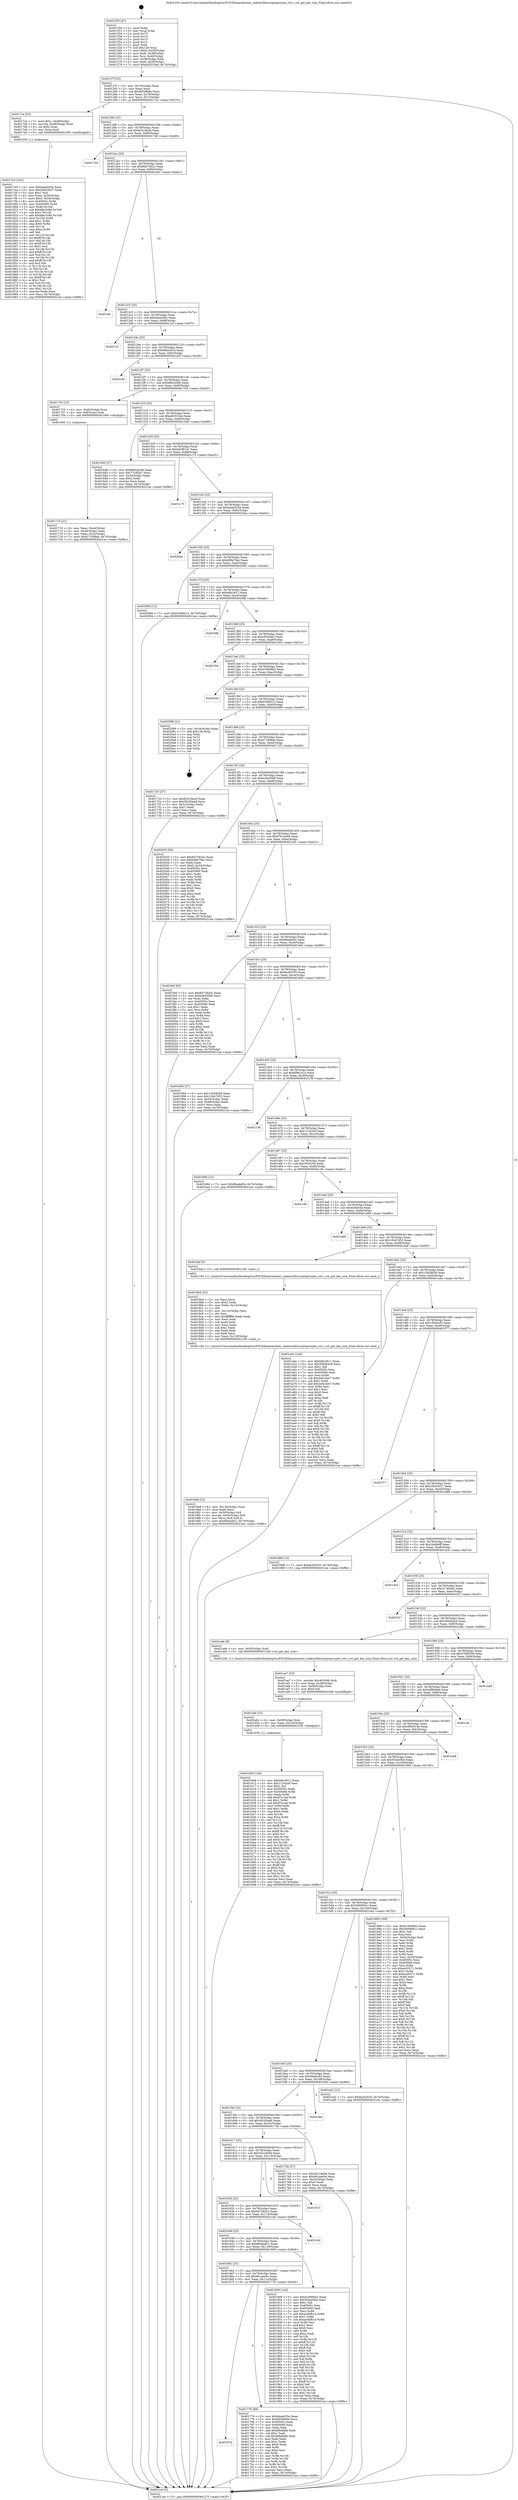 digraph "0x401250" {
  label = "0x401250 (/mnt/c/Users/mathe/Desktop/tcc/POCII/binaries/extr_radare2librcryptopcrypto_rot.c_rot_get_key_size_Final-ollvm.out::main(0))"
  labelloc = "t"
  node[shape=record]

  Entry [label="",width=0.3,height=0.3,shape=circle,fillcolor=black,style=filled]
  "0x40127f" [label="{
     0x40127f [23]\l
     | [instrs]\l
     &nbsp;&nbsp;0x40127f \<+3\>: mov -0x74(%rbp),%eax\l
     &nbsp;&nbsp;0x401282 \<+2\>: mov %eax,%ecx\l
     &nbsp;&nbsp;0x401284 \<+6\>: sub $0x8058fe9e,%ecx\l
     &nbsp;&nbsp;0x40128a \<+3\>: mov %eax,-0x78(%rbp)\l
     &nbsp;&nbsp;0x40128d \<+3\>: mov %ecx,-0x7c(%rbp)\l
     &nbsp;&nbsp;0x401290 \<+6\>: je 00000000004017ce \<main+0x57e\>\l
  }"]
  "0x4017ce" [label="{
     0x4017ce [23]\l
     | [instrs]\l
     &nbsp;&nbsp;0x4017ce \<+7\>: movl $0x1,-0x48(%rbp)\l
     &nbsp;&nbsp;0x4017d5 \<+4\>: movslq -0x48(%rbp),%rax\l
     &nbsp;&nbsp;0x4017d9 \<+4\>: shl $0x2,%rax\l
     &nbsp;&nbsp;0x4017dd \<+3\>: mov %rax,%rdi\l
     &nbsp;&nbsp;0x4017e0 \<+5\>: call 0000000000401050 \<malloc@plt\>\l
     | [calls]\l
     &nbsp;&nbsp;0x401050 \{1\} (unknown)\l
  }"]
  "0x401296" [label="{
     0x401296 [22]\l
     | [instrs]\l
     &nbsp;&nbsp;0x401296 \<+5\>: jmp 000000000040129b \<main+0x4b\>\l
     &nbsp;&nbsp;0x40129b \<+3\>: mov -0x78(%rbp),%eax\l
     &nbsp;&nbsp;0x40129e \<+5\>: sub $0x82418ec6,%eax\l
     &nbsp;&nbsp;0x4012a3 \<+3\>: mov %eax,-0x80(%rbp)\l
     &nbsp;&nbsp;0x4012a6 \<+6\>: je 0000000000401740 \<main+0x4f0\>\l
  }"]
  Exit [label="",width=0.3,height=0.3,shape=circle,fillcolor=black,style=filled,peripheries=2]
  "0x401740" [label="{
     0x401740\l
  }", style=dashed]
  "0x4012ac" [label="{
     0x4012ac [25]\l
     | [instrs]\l
     &nbsp;&nbsp;0x4012ac \<+5\>: jmp 00000000004012b1 \<main+0x61\>\l
     &nbsp;&nbsp;0x4012b1 \<+3\>: mov -0x78(%rbp),%eax\l
     &nbsp;&nbsp;0x4012b4 \<+5\>: sub $0x8a07492c,%eax\l
     &nbsp;&nbsp;0x4012b9 \<+6\>: mov %eax,-0x84(%rbp)\l
     &nbsp;&nbsp;0x4012bf \<+6\>: je 0000000000401bfc \<main+0x9ac\>\l
  }"]
  "0x401b0d" [label="{
     0x401b0d [144]\l
     | [instrs]\l
     &nbsp;&nbsp;0x401b0d \<+5\>: mov $0xbfdc3611,%eax\l
     &nbsp;&nbsp;0x401b12 \<+5\>: mov $0x11242a0,%esi\l
     &nbsp;&nbsp;0x401b17 \<+2\>: mov $0x1,%cl\l
     &nbsp;&nbsp;0x401b19 \<+7\>: mov 0x40505c,%edx\l
     &nbsp;&nbsp;0x401b20 \<+8\>: mov 0x405060,%r8d\l
     &nbsp;&nbsp;0x401b28 \<+3\>: mov %edx,%r9d\l
     &nbsp;&nbsp;0x401b2b \<+7\>: add $0x87e1ad,%r9d\l
     &nbsp;&nbsp;0x401b32 \<+4\>: sub $0x1,%r9d\l
     &nbsp;&nbsp;0x401b36 \<+7\>: sub $0x87e1ad,%r9d\l
     &nbsp;&nbsp;0x401b3d \<+4\>: imul %r9d,%edx\l
     &nbsp;&nbsp;0x401b41 \<+3\>: and $0x1,%edx\l
     &nbsp;&nbsp;0x401b44 \<+3\>: cmp $0x0,%edx\l
     &nbsp;&nbsp;0x401b47 \<+4\>: sete %r10b\l
     &nbsp;&nbsp;0x401b4b \<+4\>: cmp $0xa,%r8d\l
     &nbsp;&nbsp;0x401b4f \<+4\>: setl %r11b\l
     &nbsp;&nbsp;0x401b53 \<+3\>: mov %r10b,%bl\l
     &nbsp;&nbsp;0x401b56 \<+3\>: xor $0xff,%bl\l
     &nbsp;&nbsp;0x401b59 \<+3\>: mov %r11b,%r14b\l
     &nbsp;&nbsp;0x401b5c \<+4\>: xor $0xff,%r14b\l
     &nbsp;&nbsp;0x401b60 \<+3\>: xor $0x0,%cl\l
     &nbsp;&nbsp;0x401b63 \<+3\>: mov %bl,%r15b\l
     &nbsp;&nbsp;0x401b66 \<+4\>: and $0x0,%r15b\l
     &nbsp;&nbsp;0x401b6a \<+3\>: and %cl,%r10b\l
     &nbsp;&nbsp;0x401b6d \<+3\>: mov %r14b,%r12b\l
     &nbsp;&nbsp;0x401b70 \<+4\>: and $0x0,%r12b\l
     &nbsp;&nbsp;0x401b74 \<+3\>: and %cl,%r11b\l
     &nbsp;&nbsp;0x401b77 \<+3\>: or %r10b,%r15b\l
     &nbsp;&nbsp;0x401b7a \<+3\>: or %r11b,%r12b\l
     &nbsp;&nbsp;0x401b7d \<+3\>: xor %r12b,%r15b\l
     &nbsp;&nbsp;0x401b80 \<+3\>: or %r14b,%bl\l
     &nbsp;&nbsp;0x401b83 \<+3\>: xor $0xff,%bl\l
     &nbsp;&nbsp;0x401b86 \<+3\>: or $0x0,%cl\l
     &nbsp;&nbsp;0x401b89 \<+2\>: and %cl,%bl\l
     &nbsp;&nbsp;0x401b8b \<+3\>: or %bl,%r15b\l
     &nbsp;&nbsp;0x401b8e \<+4\>: test $0x1,%r15b\l
     &nbsp;&nbsp;0x401b92 \<+3\>: cmovne %esi,%eax\l
     &nbsp;&nbsp;0x401b95 \<+3\>: mov %eax,-0x74(%rbp)\l
     &nbsp;&nbsp;0x401b98 \<+5\>: jmp 00000000004021ee \<main+0xf9e\>\l
  }"]
  "0x401bfc" [label="{
     0x401bfc\l
  }", style=dashed]
  "0x4012c5" [label="{
     0x4012c5 [25]\l
     | [instrs]\l
     &nbsp;&nbsp;0x4012c5 \<+5\>: jmp 00000000004012ca \<main+0x7a\>\l
     &nbsp;&nbsp;0x4012ca \<+3\>: mov -0x78(%rbp),%eax\l
     &nbsp;&nbsp;0x4012cd \<+5\>: sub $0x9a4e430c,%eax\l
     &nbsp;&nbsp;0x4012d2 \<+6\>: mov %eax,-0x88(%rbp)\l
     &nbsp;&nbsp;0x4012d8 \<+6\>: je 00000000004021cf \<main+0xf7f\>\l
  }"]
  "0x401afe" [label="{
     0x401afe [15]\l
     | [instrs]\l
     &nbsp;&nbsp;0x401afe \<+4\>: mov -0x50(%rbp),%rdi\l
     &nbsp;&nbsp;0x401b02 \<+6\>: mov %eax,-0x134(%rbp)\l
     &nbsp;&nbsp;0x401b08 \<+5\>: call 0000000000401030 \<free@plt\>\l
     | [calls]\l
     &nbsp;&nbsp;0x401030 \{1\} (unknown)\l
  }"]
  "0x4021cf" [label="{
     0x4021cf\l
  }", style=dashed]
  "0x4012de" [label="{
     0x4012de [25]\l
     | [instrs]\l
     &nbsp;&nbsp;0x4012de \<+5\>: jmp 00000000004012e3 \<main+0x93\>\l
     &nbsp;&nbsp;0x4012e3 \<+3\>: mov -0x78(%rbp),%eax\l
     &nbsp;&nbsp;0x4012e6 \<+5\>: sub $0x9b6a35c4,%eax\l
     &nbsp;&nbsp;0x4012eb \<+6\>: mov %eax,-0x8c(%rbp)\l
     &nbsp;&nbsp;0x4012f1 \<+6\>: je 0000000000401e5f \<main+0xc0f\>\l
  }"]
  "0x401ae7" [label="{
     0x401ae7 [23]\l
     | [instrs]\l
     &nbsp;&nbsp;0x401ae7 \<+10\>: movabs $0x4030d6,%rdi\l
     &nbsp;&nbsp;0x401af1 \<+3\>: mov %eax,-0x58(%rbp)\l
     &nbsp;&nbsp;0x401af4 \<+3\>: mov -0x58(%rbp),%esi\l
     &nbsp;&nbsp;0x401af7 \<+2\>: mov $0x0,%al\l
     &nbsp;&nbsp;0x401af9 \<+5\>: call 0000000000401040 \<printf@plt\>\l
     | [calls]\l
     &nbsp;&nbsp;0x401040 \{1\} (unknown)\l
  }"]
  "0x401e5f" [label="{
     0x401e5f\l
  }", style=dashed]
  "0x4012f7" [label="{
     0x4012f7 [25]\l
     | [instrs]\l
     &nbsp;&nbsp;0x4012f7 \<+5\>: jmp 00000000004012fc \<main+0xac\>\l
     &nbsp;&nbsp;0x4012fc \<+3\>: mov -0x78(%rbp),%eax\l
     &nbsp;&nbsp;0x4012ff \<+5\>: sub $0x9d9242b6,%eax\l
     &nbsp;&nbsp;0x401304 \<+6\>: mov %eax,-0x90(%rbp)\l
     &nbsp;&nbsp;0x40130a \<+6\>: je 0000000000401703 \<main+0x4b3\>\l
  }"]
  "0x4018e8" [label="{
     0x4018e8 [33]\l
     | [instrs]\l
     &nbsp;&nbsp;0x4018e8 \<+6\>: mov -0x130(%rbp),%ecx\l
     &nbsp;&nbsp;0x4018ee \<+3\>: imul %eax,%ecx\l
     &nbsp;&nbsp;0x4018f1 \<+4\>: mov -0x50(%rbp),%r8\l
     &nbsp;&nbsp;0x4018f5 \<+4\>: movslq -0x54(%rbp),%r9\l
     &nbsp;&nbsp;0x4018f9 \<+4\>: mov %ecx,(%r8,%r9,4)\l
     &nbsp;&nbsp;0x4018fd \<+7\>: movl $0x664ba8c1,-0x74(%rbp)\l
     &nbsp;&nbsp;0x401904 \<+5\>: jmp 00000000004021ee \<main+0xf9e\>\l
  }"]
  "0x401703" [label="{
     0x401703 [13]\l
     | [instrs]\l
     &nbsp;&nbsp;0x401703 \<+4\>: mov -0x40(%rbp),%rax\l
     &nbsp;&nbsp;0x401707 \<+4\>: mov 0x8(%rax),%rdi\l
     &nbsp;&nbsp;0x40170b \<+5\>: call 0000000000401060 \<atoi@plt\>\l
     | [calls]\l
     &nbsp;&nbsp;0x401060 \{1\} (unknown)\l
  }"]
  "0x401310" [label="{
     0x401310 [25]\l
     | [instrs]\l
     &nbsp;&nbsp;0x401310 \<+5\>: jmp 0000000000401315 \<main+0xc5\>\l
     &nbsp;&nbsp;0x401315 \<+3\>: mov -0x78(%rbp),%eax\l
     &nbsp;&nbsp;0x401318 \<+5\>: sub $0xa82533ad,%eax\l
     &nbsp;&nbsp;0x40131d \<+6\>: mov %eax,-0x94(%rbp)\l
     &nbsp;&nbsp;0x401323 \<+6\>: je 00000000004016d0 \<main+0x480\>\l
  }"]
  "0x4018b4" [label="{
     0x4018b4 [52]\l
     | [instrs]\l
     &nbsp;&nbsp;0x4018b4 \<+2\>: xor %ecx,%ecx\l
     &nbsp;&nbsp;0x4018b6 \<+5\>: mov $0x2,%edx\l
     &nbsp;&nbsp;0x4018bb \<+6\>: mov %edx,-0x12c(%rbp)\l
     &nbsp;&nbsp;0x4018c1 \<+1\>: cltd\l
     &nbsp;&nbsp;0x4018c2 \<+6\>: mov -0x12c(%rbp),%esi\l
     &nbsp;&nbsp;0x4018c8 \<+2\>: idiv %esi\l
     &nbsp;&nbsp;0x4018ca \<+6\>: imul $0xfffffffe,%edx,%edx\l
     &nbsp;&nbsp;0x4018d0 \<+2\>: mov %ecx,%edi\l
     &nbsp;&nbsp;0x4018d2 \<+2\>: sub %edx,%edi\l
     &nbsp;&nbsp;0x4018d4 \<+2\>: mov %ecx,%edx\l
     &nbsp;&nbsp;0x4018d6 \<+3\>: sub $0x1,%edx\l
     &nbsp;&nbsp;0x4018d9 \<+2\>: add %edx,%edi\l
     &nbsp;&nbsp;0x4018db \<+2\>: sub %edi,%ecx\l
     &nbsp;&nbsp;0x4018dd \<+6\>: mov %ecx,-0x130(%rbp)\l
     &nbsp;&nbsp;0x4018e3 \<+5\>: call 0000000000401160 \<next_i\>\l
     | [calls]\l
     &nbsp;&nbsp;0x401160 \{1\} (/mnt/c/Users/mathe/Desktop/tcc/POCII/binaries/extr_radare2librcryptopcrypto_rot.c_rot_get_key_size_Final-ollvm.out::next_i)\l
  }"]
  "0x4016d0" [label="{
     0x4016d0 [27]\l
     | [instrs]\l
     &nbsp;&nbsp;0x4016d0 \<+5\>: mov $0x9d9242b6,%eax\l
     &nbsp;&nbsp;0x4016d5 \<+5\>: mov $0x77cdf2e7,%ecx\l
     &nbsp;&nbsp;0x4016da \<+3\>: mov -0x30(%rbp),%edx\l
     &nbsp;&nbsp;0x4016dd \<+3\>: cmp $0x2,%edx\l
     &nbsp;&nbsp;0x4016e0 \<+3\>: cmovne %ecx,%eax\l
     &nbsp;&nbsp;0x4016e3 \<+3\>: mov %eax,-0x74(%rbp)\l
     &nbsp;&nbsp;0x4016e6 \<+5\>: jmp 00000000004021ee \<main+0xf9e\>\l
  }"]
  "0x401329" [label="{
     0x401329 [25]\l
     | [instrs]\l
     &nbsp;&nbsp;0x401329 \<+5\>: jmp 000000000040132e \<main+0xde\>\l
     &nbsp;&nbsp;0x40132e \<+3\>: mov -0x78(%rbp),%eax\l
     &nbsp;&nbsp;0x401331 \<+5\>: sub $0xb0cf6141,%eax\l
     &nbsp;&nbsp;0x401336 \<+6\>: mov %eax,-0x98(%rbp)\l
     &nbsp;&nbsp;0x40133c \<+6\>: je 0000000000401c75 \<main+0xa25\>\l
  }"]
  "0x4021ee" [label="{
     0x4021ee [5]\l
     | [instrs]\l
     &nbsp;&nbsp;0x4021ee \<+5\>: jmp 000000000040127f \<main+0x2f\>\l
  }"]
  "0x401250" [label="{
     0x401250 [47]\l
     | [instrs]\l
     &nbsp;&nbsp;0x401250 \<+1\>: push %rbp\l
     &nbsp;&nbsp;0x401251 \<+3\>: mov %rsp,%rbp\l
     &nbsp;&nbsp;0x401254 \<+2\>: push %r15\l
     &nbsp;&nbsp;0x401256 \<+2\>: push %r14\l
     &nbsp;&nbsp;0x401258 \<+2\>: push %r13\l
     &nbsp;&nbsp;0x40125a \<+2\>: push %r12\l
     &nbsp;&nbsp;0x40125c \<+1\>: push %rbx\l
     &nbsp;&nbsp;0x40125d \<+7\>: sub $0x128,%rsp\l
     &nbsp;&nbsp;0x401264 \<+7\>: movl $0x0,-0x34(%rbp)\l
     &nbsp;&nbsp;0x40126b \<+3\>: mov %edi,-0x38(%rbp)\l
     &nbsp;&nbsp;0x40126e \<+4\>: mov %rsi,-0x40(%rbp)\l
     &nbsp;&nbsp;0x401272 \<+3\>: mov -0x38(%rbp),%edi\l
     &nbsp;&nbsp;0x401275 \<+3\>: mov %edi,-0x30(%rbp)\l
     &nbsp;&nbsp;0x401278 \<+7\>: movl $0xa82533ad,-0x74(%rbp)\l
  }"]
  "0x401710" [label="{
     0x401710 [21]\l
     | [instrs]\l
     &nbsp;&nbsp;0x401710 \<+3\>: mov %eax,-0x44(%rbp)\l
     &nbsp;&nbsp;0x401713 \<+3\>: mov -0x44(%rbp),%eax\l
     &nbsp;&nbsp;0x401716 \<+3\>: mov %eax,-0x2c(%rbp)\l
     &nbsp;&nbsp;0x401719 \<+7\>: movl $0xd71908ae,-0x74(%rbp)\l
     &nbsp;&nbsp;0x401720 \<+5\>: jmp 00000000004021ee \<main+0xf9e\>\l
  }"]
  "0x4017e5" [label="{
     0x4017e5 [163]\l
     | [instrs]\l
     &nbsp;&nbsp;0x4017e5 \<+5\>: mov $0xb4ee025a,%ecx\l
     &nbsp;&nbsp;0x4017ea \<+5\>: mov $0x20b53b37,%edx\l
     &nbsp;&nbsp;0x4017ef \<+3\>: mov $0x1,%sil\l
     &nbsp;&nbsp;0x4017f2 \<+4\>: mov %rax,-0x50(%rbp)\l
     &nbsp;&nbsp;0x4017f6 \<+7\>: movl $0x0,-0x54(%rbp)\l
     &nbsp;&nbsp;0x4017fd \<+8\>: mov 0x40505c,%r8d\l
     &nbsp;&nbsp;0x401805 \<+8\>: mov 0x405060,%r9d\l
     &nbsp;&nbsp;0x40180d \<+3\>: mov %r8d,%r10d\l
     &nbsp;&nbsp;0x401810 \<+7\>: sub $0xbfac3c8d,%r10d\l
     &nbsp;&nbsp;0x401817 \<+4\>: sub $0x1,%r10d\l
     &nbsp;&nbsp;0x40181b \<+7\>: add $0xbfac3c8d,%r10d\l
     &nbsp;&nbsp;0x401822 \<+4\>: imul %r10d,%r8d\l
     &nbsp;&nbsp;0x401826 \<+4\>: and $0x1,%r8d\l
     &nbsp;&nbsp;0x40182a \<+4\>: cmp $0x0,%r8d\l
     &nbsp;&nbsp;0x40182e \<+4\>: sete %r11b\l
     &nbsp;&nbsp;0x401832 \<+4\>: cmp $0xa,%r9d\l
     &nbsp;&nbsp;0x401836 \<+3\>: setl %bl\l
     &nbsp;&nbsp;0x401839 \<+3\>: mov %r11b,%r14b\l
     &nbsp;&nbsp;0x40183c \<+4\>: xor $0xff,%r14b\l
     &nbsp;&nbsp;0x401840 \<+3\>: mov %bl,%r15b\l
     &nbsp;&nbsp;0x401843 \<+4\>: xor $0xff,%r15b\l
     &nbsp;&nbsp;0x401847 \<+4\>: xor $0x1,%sil\l
     &nbsp;&nbsp;0x40184b \<+3\>: mov %r14b,%r12b\l
     &nbsp;&nbsp;0x40184e \<+4\>: and $0xff,%r12b\l
     &nbsp;&nbsp;0x401852 \<+3\>: and %sil,%r11b\l
     &nbsp;&nbsp;0x401855 \<+3\>: mov %r15b,%r13b\l
     &nbsp;&nbsp;0x401858 \<+4\>: and $0xff,%r13b\l
     &nbsp;&nbsp;0x40185c \<+3\>: and %sil,%bl\l
     &nbsp;&nbsp;0x40185f \<+3\>: or %r11b,%r12b\l
     &nbsp;&nbsp;0x401862 \<+3\>: or %bl,%r13b\l
     &nbsp;&nbsp;0x401865 \<+3\>: xor %r13b,%r12b\l
     &nbsp;&nbsp;0x401868 \<+3\>: or %r15b,%r14b\l
     &nbsp;&nbsp;0x40186b \<+4\>: xor $0xff,%r14b\l
     &nbsp;&nbsp;0x40186f \<+4\>: or $0x1,%sil\l
     &nbsp;&nbsp;0x401873 \<+3\>: and %sil,%r14b\l
     &nbsp;&nbsp;0x401876 \<+3\>: or %r14b,%r12b\l
     &nbsp;&nbsp;0x401879 \<+4\>: test $0x1,%r12b\l
     &nbsp;&nbsp;0x40187d \<+3\>: cmovne %edx,%ecx\l
     &nbsp;&nbsp;0x401880 \<+3\>: mov %ecx,-0x74(%rbp)\l
     &nbsp;&nbsp;0x401883 \<+5\>: jmp 00000000004021ee \<main+0xf9e\>\l
  }"]
  "0x401c75" [label="{
     0x401c75\l
  }", style=dashed]
  "0x401342" [label="{
     0x401342 [25]\l
     | [instrs]\l
     &nbsp;&nbsp;0x401342 \<+5\>: jmp 0000000000401347 \<main+0xf7\>\l
     &nbsp;&nbsp;0x401347 \<+3\>: mov -0x78(%rbp),%eax\l
     &nbsp;&nbsp;0x40134a \<+5\>: sub $0xb4ee025a,%eax\l
     &nbsp;&nbsp;0x40134f \<+6\>: mov %eax,-0x9c(%rbp)\l
     &nbsp;&nbsp;0x401355 \<+6\>: je 00000000004020ae \<main+0xe5e\>\l
  }"]
  "0x40167b" [label="{
     0x40167b\l
  }", style=dashed]
  "0x4020ae" [label="{
     0x4020ae\l
  }", style=dashed]
  "0x40135b" [label="{
     0x40135b [25]\l
     | [instrs]\l
     &nbsp;&nbsp;0x40135b \<+5\>: jmp 0000000000401360 \<main+0x110\>\l
     &nbsp;&nbsp;0x401360 \<+3\>: mov -0x78(%rbp),%eax\l
     &nbsp;&nbsp;0x401363 \<+5\>: sub $0xb99e79ac,%eax\l
     &nbsp;&nbsp;0x401368 \<+6\>: mov %eax,-0xa0(%rbp)\l
     &nbsp;&nbsp;0x40136e \<+6\>: je 000000000040208d \<main+0xe3d\>\l
  }"]
  "0x401776" [label="{
     0x401776 [88]\l
     | [instrs]\l
     &nbsp;&nbsp;0x401776 \<+5\>: mov $0xb4ee025a,%eax\l
     &nbsp;&nbsp;0x40177b \<+5\>: mov $0x8058fe9e,%ecx\l
     &nbsp;&nbsp;0x401780 \<+7\>: mov 0x40505c,%edx\l
     &nbsp;&nbsp;0x401787 \<+7\>: mov 0x405060,%esi\l
     &nbsp;&nbsp;0x40178e \<+2\>: mov %edx,%edi\l
     &nbsp;&nbsp;0x401790 \<+6\>: add $0xb8bdb8b,%edi\l
     &nbsp;&nbsp;0x401796 \<+3\>: sub $0x1,%edi\l
     &nbsp;&nbsp;0x401799 \<+6\>: sub $0xb8bdb8b,%edi\l
     &nbsp;&nbsp;0x40179f \<+3\>: imul %edi,%edx\l
     &nbsp;&nbsp;0x4017a2 \<+3\>: and $0x1,%edx\l
     &nbsp;&nbsp;0x4017a5 \<+3\>: cmp $0x0,%edx\l
     &nbsp;&nbsp;0x4017a8 \<+4\>: sete %r8b\l
     &nbsp;&nbsp;0x4017ac \<+3\>: cmp $0xa,%esi\l
     &nbsp;&nbsp;0x4017af \<+4\>: setl %r9b\l
     &nbsp;&nbsp;0x4017b3 \<+3\>: mov %r8b,%r10b\l
     &nbsp;&nbsp;0x4017b6 \<+3\>: and %r9b,%r10b\l
     &nbsp;&nbsp;0x4017b9 \<+3\>: xor %r9b,%r8b\l
     &nbsp;&nbsp;0x4017bc \<+3\>: or %r8b,%r10b\l
     &nbsp;&nbsp;0x4017bf \<+4\>: test $0x1,%r10b\l
     &nbsp;&nbsp;0x4017c3 \<+3\>: cmovne %ecx,%eax\l
     &nbsp;&nbsp;0x4017c6 \<+3\>: mov %eax,-0x74(%rbp)\l
     &nbsp;&nbsp;0x4017c9 \<+5\>: jmp 00000000004021ee \<main+0xf9e\>\l
  }"]
  "0x40208d" [label="{
     0x40208d [12]\l
     | [instrs]\l
     &nbsp;&nbsp;0x40208d \<+7\>: movl $0xd19fd512,-0x74(%rbp)\l
     &nbsp;&nbsp;0x402094 \<+5\>: jmp 00000000004021ee \<main+0xf9e\>\l
  }"]
  "0x401374" [label="{
     0x401374 [25]\l
     | [instrs]\l
     &nbsp;&nbsp;0x401374 \<+5\>: jmp 0000000000401379 \<main+0x129\>\l
     &nbsp;&nbsp;0x401379 \<+3\>: mov -0x78(%rbp),%eax\l
     &nbsp;&nbsp;0x40137c \<+5\>: sub $0xbfdc3611,%eax\l
     &nbsp;&nbsp;0x401381 \<+6\>: mov %eax,-0xa4(%rbp)\l
     &nbsp;&nbsp;0x401387 \<+6\>: je 00000000004020fb \<main+0xeab\>\l
  }"]
  "0x401662" [label="{
     0x401662 [25]\l
     | [instrs]\l
     &nbsp;&nbsp;0x401662 \<+5\>: jmp 0000000000401667 \<main+0x417\>\l
     &nbsp;&nbsp;0x401667 \<+3\>: mov -0x78(%rbp),%eax\l
     &nbsp;&nbsp;0x40166a \<+5\>: sub $0x6b1aea5e,%eax\l
     &nbsp;&nbsp;0x40166f \<+6\>: mov %eax,-0x11c(%rbp)\l
     &nbsp;&nbsp;0x401675 \<+6\>: je 0000000000401776 \<main+0x526\>\l
  }"]
  "0x4020fb" [label="{
     0x4020fb\l
  }", style=dashed]
  "0x40138d" [label="{
     0x40138d [25]\l
     | [instrs]\l
     &nbsp;&nbsp;0x40138d \<+5\>: jmp 0000000000401392 \<main+0x142\>\l
     &nbsp;&nbsp;0x401392 \<+3\>: mov -0x78(%rbp),%eax\l
     &nbsp;&nbsp;0x401395 \<+5\>: sub $0xcf53cbe5,%eax\l
     &nbsp;&nbsp;0x40139a \<+6\>: mov %eax,-0xa8(%rbp)\l
     &nbsp;&nbsp;0x4013a0 \<+6\>: je 0000000000402164 \<main+0xf14\>\l
  }"]
  "0x401909" [label="{
     0x401909 [144]\l
     | [instrs]\l
     &nbsp;&nbsp;0x401909 \<+5\>: mov $0xd19006b2,%eax\l
     &nbsp;&nbsp;0x40190e \<+5\>: mov $0x502ee0b4,%ecx\l
     &nbsp;&nbsp;0x401913 \<+2\>: mov $0x1,%dl\l
     &nbsp;&nbsp;0x401915 \<+7\>: mov 0x40505c,%esi\l
     &nbsp;&nbsp;0x40191c \<+7\>: mov 0x405060,%edi\l
     &nbsp;&nbsp;0x401923 \<+3\>: mov %esi,%r8d\l
     &nbsp;&nbsp;0x401926 \<+7\>: add $0xac4bfb1d,%r8d\l
     &nbsp;&nbsp;0x40192d \<+4\>: sub $0x1,%r8d\l
     &nbsp;&nbsp;0x401931 \<+7\>: sub $0xac4bfb1d,%r8d\l
     &nbsp;&nbsp;0x401938 \<+4\>: imul %r8d,%esi\l
     &nbsp;&nbsp;0x40193c \<+3\>: and $0x1,%esi\l
     &nbsp;&nbsp;0x40193f \<+3\>: cmp $0x0,%esi\l
     &nbsp;&nbsp;0x401942 \<+4\>: sete %r9b\l
     &nbsp;&nbsp;0x401946 \<+3\>: cmp $0xa,%edi\l
     &nbsp;&nbsp;0x401949 \<+4\>: setl %r10b\l
     &nbsp;&nbsp;0x40194d \<+3\>: mov %r9b,%r11b\l
     &nbsp;&nbsp;0x401950 \<+4\>: xor $0xff,%r11b\l
     &nbsp;&nbsp;0x401954 \<+3\>: mov %r10b,%bl\l
     &nbsp;&nbsp;0x401957 \<+3\>: xor $0xff,%bl\l
     &nbsp;&nbsp;0x40195a \<+3\>: xor $0x0,%dl\l
     &nbsp;&nbsp;0x40195d \<+3\>: mov %r11b,%r14b\l
     &nbsp;&nbsp;0x401960 \<+4\>: and $0x0,%r14b\l
     &nbsp;&nbsp;0x401964 \<+3\>: and %dl,%r9b\l
     &nbsp;&nbsp;0x401967 \<+3\>: mov %bl,%r15b\l
     &nbsp;&nbsp;0x40196a \<+4\>: and $0x0,%r15b\l
     &nbsp;&nbsp;0x40196e \<+3\>: and %dl,%r10b\l
     &nbsp;&nbsp;0x401971 \<+3\>: or %r9b,%r14b\l
     &nbsp;&nbsp;0x401974 \<+3\>: or %r10b,%r15b\l
     &nbsp;&nbsp;0x401977 \<+3\>: xor %r15b,%r14b\l
     &nbsp;&nbsp;0x40197a \<+3\>: or %bl,%r11b\l
     &nbsp;&nbsp;0x40197d \<+4\>: xor $0xff,%r11b\l
     &nbsp;&nbsp;0x401981 \<+3\>: or $0x0,%dl\l
     &nbsp;&nbsp;0x401984 \<+3\>: and %dl,%r11b\l
     &nbsp;&nbsp;0x401987 \<+3\>: or %r11b,%r14b\l
     &nbsp;&nbsp;0x40198a \<+4\>: test $0x1,%r14b\l
     &nbsp;&nbsp;0x40198e \<+3\>: cmovne %ecx,%eax\l
     &nbsp;&nbsp;0x401991 \<+3\>: mov %eax,-0x74(%rbp)\l
     &nbsp;&nbsp;0x401994 \<+5\>: jmp 00000000004021ee \<main+0xf9e\>\l
  }"]
  "0x402164" [label="{
     0x402164\l
  }", style=dashed]
  "0x4013a6" [label="{
     0x4013a6 [25]\l
     | [instrs]\l
     &nbsp;&nbsp;0x4013a6 \<+5\>: jmp 00000000004013ab \<main+0x15b\>\l
     &nbsp;&nbsp;0x4013ab \<+3\>: mov -0x78(%rbp),%eax\l
     &nbsp;&nbsp;0x4013ae \<+5\>: sub $0xd19006b2,%eax\l
     &nbsp;&nbsp;0x4013b3 \<+6\>: mov %eax,-0xac(%rbp)\l
     &nbsp;&nbsp;0x4013b9 \<+6\>: je 00000000004020dc \<main+0xe8c\>\l
  }"]
  "0x401649" [label="{
     0x401649 [25]\l
     | [instrs]\l
     &nbsp;&nbsp;0x401649 \<+5\>: jmp 000000000040164e \<main+0x3fe\>\l
     &nbsp;&nbsp;0x40164e \<+3\>: mov -0x78(%rbp),%eax\l
     &nbsp;&nbsp;0x401651 \<+5\>: sub $0x664ba8c1,%eax\l
     &nbsp;&nbsp;0x401656 \<+6\>: mov %eax,-0x118(%rbp)\l
     &nbsp;&nbsp;0x40165c \<+6\>: je 0000000000401909 \<main+0x6b9\>\l
  }"]
  "0x4020dc" [label="{
     0x4020dc\l
  }", style=dashed]
  "0x4013bf" [label="{
     0x4013bf [25]\l
     | [instrs]\l
     &nbsp;&nbsp;0x4013bf \<+5\>: jmp 00000000004013c4 \<main+0x174\>\l
     &nbsp;&nbsp;0x4013c4 \<+3\>: mov -0x78(%rbp),%eax\l
     &nbsp;&nbsp;0x4013c7 \<+5\>: sub $0xd19fd512,%eax\l
     &nbsp;&nbsp;0x4013cc \<+6\>: mov %eax,-0xb0(%rbp)\l
     &nbsp;&nbsp;0x4013d2 \<+6\>: je 0000000000402099 \<main+0xe49\>\l
  }"]
  "0x4021e0" [label="{
     0x4021e0\l
  }", style=dashed]
  "0x402099" [label="{
     0x402099 [21]\l
     | [instrs]\l
     &nbsp;&nbsp;0x402099 \<+3\>: mov -0x34(%rbp),%eax\l
     &nbsp;&nbsp;0x40209c \<+7\>: add $0x128,%rsp\l
     &nbsp;&nbsp;0x4020a3 \<+1\>: pop %rbx\l
     &nbsp;&nbsp;0x4020a4 \<+2\>: pop %r12\l
     &nbsp;&nbsp;0x4020a6 \<+2\>: pop %r13\l
     &nbsp;&nbsp;0x4020a8 \<+2\>: pop %r14\l
     &nbsp;&nbsp;0x4020aa \<+2\>: pop %r15\l
     &nbsp;&nbsp;0x4020ac \<+1\>: pop %rbp\l
     &nbsp;&nbsp;0x4020ad \<+1\>: ret\l
  }"]
  "0x4013d8" [label="{
     0x4013d8 [25]\l
     | [instrs]\l
     &nbsp;&nbsp;0x4013d8 \<+5\>: jmp 00000000004013dd \<main+0x18d\>\l
     &nbsp;&nbsp;0x4013dd \<+3\>: mov -0x78(%rbp),%eax\l
     &nbsp;&nbsp;0x4013e0 \<+5\>: sub $0xd71908ae,%eax\l
     &nbsp;&nbsp;0x4013e5 \<+6\>: mov %eax,-0xb4(%rbp)\l
     &nbsp;&nbsp;0x4013eb \<+6\>: je 0000000000401725 \<main+0x4d5\>\l
  }"]
  "0x401630" [label="{
     0x401630 [25]\l
     | [instrs]\l
     &nbsp;&nbsp;0x401630 \<+5\>: jmp 0000000000401635 \<main+0x3e5\>\l
     &nbsp;&nbsp;0x401635 \<+3\>: mov -0x78(%rbp),%eax\l
     &nbsp;&nbsp;0x401638 \<+5\>: sub $0x647282e2,%eax\l
     &nbsp;&nbsp;0x40163d \<+6\>: mov %eax,-0x114(%rbp)\l
     &nbsp;&nbsp;0x401643 \<+6\>: je 00000000004021e0 \<main+0xf90\>\l
  }"]
  "0x401725" [label="{
     0x401725 [27]\l
     | [instrs]\l
     &nbsp;&nbsp;0x401725 \<+5\>: mov $0x82418ec6,%eax\l
     &nbsp;&nbsp;0x40172a \<+5\>: mov $0x58183ae8,%ecx\l
     &nbsp;&nbsp;0x40172f \<+3\>: mov -0x2c(%rbp),%edx\l
     &nbsp;&nbsp;0x401732 \<+3\>: cmp $0x1,%edx\l
     &nbsp;&nbsp;0x401735 \<+3\>: cmovl %ecx,%eax\l
     &nbsp;&nbsp;0x401738 \<+3\>: mov %eax,-0x74(%rbp)\l
     &nbsp;&nbsp;0x40173b \<+5\>: jmp 00000000004021ee \<main+0xf9e\>\l
  }"]
  "0x4013f1" [label="{
     0x4013f1 [25]\l
     | [instrs]\l
     &nbsp;&nbsp;0x4013f1 \<+5\>: jmp 00000000004013f6 \<main+0x1a6\>\l
     &nbsp;&nbsp;0x4013f6 \<+3\>: mov -0x78(%rbp),%eax\l
     &nbsp;&nbsp;0x4013f9 \<+5\>: sub $0xec9a30b6,%eax\l
     &nbsp;&nbsp;0x4013fe \<+6\>: mov %eax,-0xb8(%rbp)\l
     &nbsp;&nbsp;0x401404 \<+6\>: je 0000000000402033 \<main+0xde3\>\l
  }"]
  "0x401f13" [label="{
     0x401f13\l
  }", style=dashed]
  "0x402033" [label="{
     0x402033 [90]\l
     | [instrs]\l
     &nbsp;&nbsp;0x402033 \<+5\>: mov $0x647282e2,%eax\l
     &nbsp;&nbsp;0x402038 \<+5\>: mov $0xb99e79ac,%ecx\l
     &nbsp;&nbsp;0x40203d \<+2\>: xor %edx,%edx\l
     &nbsp;&nbsp;0x40203f \<+7\>: movl $0x0,-0x34(%rbp)\l
     &nbsp;&nbsp;0x402046 \<+7\>: mov 0x40505c,%esi\l
     &nbsp;&nbsp;0x40204d \<+7\>: mov 0x405060,%edi\l
     &nbsp;&nbsp;0x402054 \<+3\>: sub $0x1,%edx\l
     &nbsp;&nbsp;0x402057 \<+3\>: mov %esi,%r8d\l
     &nbsp;&nbsp;0x40205a \<+3\>: add %edx,%r8d\l
     &nbsp;&nbsp;0x40205d \<+4\>: imul %r8d,%esi\l
     &nbsp;&nbsp;0x402061 \<+3\>: and $0x1,%esi\l
     &nbsp;&nbsp;0x402064 \<+3\>: cmp $0x0,%esi\l
     &nbsp;&nbsp;0x402067 \<+4\>: sete %r9b\l
     &nbsp;&nbsp;0x40206b \<+3\>: cmp $0xa,%edi\l
     &nbsp;&nbsp;0x40206e \<+4\>: setl %r10b\l
     &nbsp;&nbsp;0x402072 \<+3\>: mov %r9b,%r11b\l
     &nbsp;&nbsp;0x402075 \<+3\>: and %r10b,%r11b\l
     &nbsp;&nbsp;0x402078 \<+3\>: xor %r10b,%r9b\l
     &nbsp;&nbsp;0x40207b \<+3\>: or %r9b,%r11b\l
     &nbsp;&nbsp;0x40207e \<+4\>: test $0x1,%r11b\l
     &nbsp;&nbsp;0x402082 \<+3\>: cmovne %ecx,%eax\l
     &nbsp;&nbsp;0x402085 \<+3\>: mov %eax,-0x74(%rbp)\l
     &nbsp;&nbsp;0x402088 \<+5\>: jmp 00000000004021ee \<main+0xf9e\>\l
  }"]
  "0x40140a" [label="{
     0x40140a [25]\l
     | [instrs]\l
     &nbsp;&nbsp;0x40140a \<+5\>: jmp 000000000040140f \<main+0x1bf\>\l
     &nbsp;&nbsp;0x40140f \<+3\>: mov -0x78(%rbp),%eax\l
     &nbsp;&nbsp;0x401412 \<+5\>: sub $0xf7914449,%eax\l
     &nbsp;&nbsp;0x401417 \<+6\>: mov %eax,-0xbc(%rbp)\l
     &nbsp;&nbsp;0x40141d \<+6\>: je 0000000000401c81 \<main+0xa31\>\l
  }"]
  "0x401617" [label="{
     0x401617 [25]\l
     | [instrs]\l
     &nbsp;&nbsp;0x401617 \<+5\>: jmp 000000000040161c \<main+0x3cc\>\l
     &nbsp;&nbsp;0x40161c \<+3\>: mov -0x78(%rbp),%eax\l
     &nbsp;&nbsp;0x40161f \<+5\>: sub $0x5d218e9d,%eax\l
     &nbsp;&nbsp;0x401624 \<+6\>: mov %eax,-0x110(%rbp)\l
     &nbsp;&nbsp;0x40162a \<+6\>: je 0000000000401f13 \<main+0xcc3\>\l
  }"]
  "0x401c81" [label="{
     0x401c81\l
  }", style=dashed]
  "0x401423" [label="{
     0x401423 [25]\l
     | [instrs]\l
     &nbsp;&nbsp;0x401423 \<+5\>: jmp 0000000000401428 \<main+0x1d8\>\l
     &nbsp;&nbsp;0x401428 \<+3\>: mov -0x78(%rbp),%eax\l
     &nbsp;&nbsp;0x40142b \<+5\>: sub $0xf9eabd54,%eax\l
     &nbsp;&nbsp;0x401430 \<+6\>: mov %eax,-0xc0(%rbp)\l
     &nbsp;&nbsp;0x401436 \<+6\>: je 0000000000401fe0 \<main+0xd90\>\l
  }"]
  "0x40175b" [label="{
     0x40175b [27]\l
     | [instrs]\l
     &nbsp;&nbsp;0x40175b \<+5\>: mov $0x5d218e9d,%eax\l
     &nbsp;&nbsp;0x401760 \<+5\>: mov $0x6b1aea5e,%ecx\l
     &nbsp;&nbsp;0x401765 \<+3\>: mov -0x2c(%rbp),%edx\l
     &nbsp;&nbsp;0x401768 \<+3\>: cmp $0x0,%edx\l
     &nbsp;&nbsp;0x40176b \<+3\>: cmove %ecx,%eax\l
     &nbsp;&nbsp;0x40176e \<+3\>: mov %eax,-0x74(%rbp)\l
     &nbsp;&nbsp;0x401771 \<+5\>: jmp 00000000004021ee \<main+0xf9e\>\l
  }"]
  "0x401fe0" [label="{
     0x401fe0 [83]\l
     | [instrs]\l
     &nbsp;&nbsp;0x401fe0 \<+5\>: mov $0x647282e2,%eax\l
     &nbsp;&nbsp;0x401fe5 \<+5\>: mov $0xec9a30b6,%ecx\l
     &nbsp;&nbsp;0x401fea \<+2\>: xor %edx,%edx\l
     &nbsp;&nbsp;0x401fec \<+7\>: mov 0x40505c,%esi\l
     &nbsp;&nbsp;0x401ff3 \<+7\>: mov 0x405060,%edi\l
     &nbsp;&nbsp;0x401ffa \<+3\>: sub $0x1,%edx\l
     &nbsp;&nbsp;0x401ffd \<+3\>: mov %esi,%r8d\l
     &nbsp;&nbsp;0x402000 \<+3\>: add %edx,%r8d\l
     &nbsp;&nbsp;0x402003 \<+4\>: imul %r8d,%esi\l
     &nbsp;&nbsp;0x402007 \<+3\>: and $0x1,%esi\l
     &nbsp;&nbsp;0x40200a \<+3\>: cmp $0x0,%esi\l
     &nbsp;&nbsp;0x40200d \<+4\>: sete %r9b\l
     &nbsp;&nbsp;0x402011 \<+3\>: cmp $0xa,%edi\l
     &nbsp;&nbsp;0x402014 \<+4\>: setl %r10b\l
     &nbsp;&nbsp;0x402018 \<+3\>: mov %r9b,%r11b\l
     &nbsp;&nbsp;0x40201b \<+3\>: and %r10b,%r11b\l
     &nbsp;&nbsp;0x40201e \<+3\>: xor %r10b,%r9b\l
     &nbsp;&nbsp;0x402021 \<+3\>: or %r9b,%r11b\l
     &nbsp;&nbsp;0x402024 \<+4\>: test $0x1,%r11b\l
     &nbsp;&nbsp;0x402028 \<+3\>: cmovne %ecx,%eax\l
     &nbsp;&nbsp;0x40202b \<+3\>: mov %eax,-0x74(%rbp)\l
     &nbsp;&nbsp;0x40202e \<+5\>: jmp 00000000004021ee \<main+0xf9e\>\l
  }"]
  "0x40143c" [label="{
     0x40143c [25]\l
     | [instrs]\l
     &nbsp;&nbsp;0x40143c \<+5\>: jmp 0000000000401441 \<main+0x1f1\>\l
     &nbsp;&nbsp;0x401441 \<+3\>: mov -0x78(%rbp),%eax\l
     &nbsp;&nbsp;0x401444 \<+5\>: sub $0xfac82535,%eax\l
     &nbsp;&nbsp;0x401449 \<+6\>: mov %eax,-0xc4(%rbp)\l
     &nbsp;&nbsp;0x40144f \<+6\>: je 0000000000401894 \<main+0x644\>\l
  }"]
  "0x4015fe" [label="{
     0x4015fe [25]\l
     | [instrs]\l
     &nbsp;&nbsp;0x4015fe \<+5\>: jmp 0000000000401603 \<main+0x3b3\>\l
     &nbsp;&nbsp;0x401603 \<+3\>: mov -0x78(%rbp),%eax\l
     &nbsp;&nbsp;0x401606 \<+5\>: sub $0x58183ae8,%eax\l
     &nbsp;&nbsp;0x40160b \<+6\>: mov %eax,-0x10c(%rbp)\l
     &nbsp;&nbsp;0x401611 \<+6\>: je 000000000040175b \<main+0x50b\>\l
  }"]
  "0x401894" [label="{
     0x401894 [27]\l
     | [instrs]\l
     &nbsp;&nbsp;0x401894 \<+5\>: mov $0x1545db56,%eax\l
     &nbsp;&nbsp;0x401899 \<+5\>: mov $0x10447d53,%ecx\l
     &nbsp;&nbsp;0x40189e \<+3\>: mov -0x54(%rbp),%edx\l
     &nbsp;&nbsp;0x4018a1 \<+3\>: cmp -0x48(%rbp),%edx\l
     &nbsp;&nbsp;0x4018a4 \<+3\>: cmovl %ecx,%eax\l
     &nbsp;&nbsp;0x4018a7 \<+3\>: mov %eax,-0x74(%rbp)\l
     &nbsp;&nbsp;0x4018aa \<+5\>: jmp 00000000004021ee \<main+0xf9e\>\l
  }"]
  "0x401455" [label="{
     0x401455 [25]\l
     | [instrs]\l
     &nbsp;&nbsp;0x401455 \<+5\>: jmp 000000000040145a \<main+0x20a\>\l
     &nbsp;&nbsp;0x40145a \<+3\>: mov -0x78(%rbp),%eax\l
     &nbsp;&nbsp;0x40145d \<+5\>: sub $0xfd961e1e,%eax\l
     &nbsp;&nbsp;0x401462 \<+6\>: mov %eax,-0xc8(%rbp)\l
     &nbsp;&nbsp;0x401468 \<+6\>: je 0000000000402136 \<main+0xee6\>\l
  }"]
  "0x401fd4" [label="{
     0x401fd4\l
  }", style=dashed]
  "0x402136" [label="{
     0x402136\l
  }", style=dashed]
  "0x40146e" [label="{
     0x40146e [25]\l
     | [instrs]\l
     &nbsp;&nbsp;0x40146e \<+5\>: jmp 0000000000401473 \<main+0x223\>\l
     &nbsp;&nbsp;0x401473 \<+3\>: mov -0x78(%rbp),%eax\l
     &nbsp;&nbsp;0x401476 \<+5\>: sub $0x11242a0,%eax\l
     &nbsp;&nbsp;0x40147b \<+6\>: mov %eax,-0xcc(%rbp)\l
     &nbsp;&nbsp;0x401481 \<+6\>: je 0000000000401b9d \<main+0x94d\>\l
  }"]
  "0x4015e5" [label="{
     0x4015e5 [25]\l
     | [instrs]\l
     &nbsp;&nbsp;0x4015e5 \<+5\>: jmp 00000000004015ea \<main+0x39a\>\l
     &nbsp;&nbsp;0x4015ea \<+3\>: mov -0x78(%rbp),%eax\l
     &nbsp;&nbsp;0x4015ed \<+5\>: sub $0x56ddcf42,%eax\l
     &nbsp;&nbsp;0x4015f2 \<+6\>: mov %eax,-0x108(%rbp)\l
     &nbsp;&nbsp;0x4015f8 \<+6\>: je 0000000000401fd4 \<main+0xd84\>\l
  }"]
  "0x401b9d" [label="{
     0x401b9d [12]\l
     | [instrs]\l
     &nbsp;&nbsp;0x401b9d \<+7\>: movl $0xf9eabd54,-0x74(%rbp)\l
     &nbsp;&nbsp;0x401ba4 \<+5\>: jmp 00000000004021ee \<main+0xf9e\>\l
  }"]
  "0x401487" [label="{
     0x401487 [25]\l
     | [instrs]\l
     &nbsp;&nbsp;0x401487 \<+5\>: jmp 000000000040148c \<main+0x23c\>\l
     &nbsp;&nbsp;0x40148c \<+3\>: mov -0x78(%rbp),%eax\l
     &nbsp;&nbsp;0x40148f \<+5\>: sub $0x30c6164,%eax\l
     &nbsp;&nbsp;0x401494 \<+6\>: mov %eax,-0xd0(%rbp)\l
     &nbsp;&nbsp;0x40149a \<+6\>: je 0000000000401c9c \<main+0xa4c\>\l
  }"]
  "0x401a42" [label="{
     0x401a42 [12]\l
     | [instrs]\l
     &nbsp;&nbsp;0x401a42 \<+7\>: movl $0xfac82535,-0x74(%rbp)\l
     &nbsp;&nbsp;0x401a49 \<+5\>: jmp 00000000004021ee \<main+0xf9e\>\l
  }"]
  "0x401c9c" [label="{
     0x401c9c\l
  }", style=dashed]
  "0x4014a0" [label="{
     0x4014a0 [25]\l
     | [instrs]\l
     &nbsp;&nbsp;0x4014a0 \<+5\>: jmp 00000000004014a5 \<main+0x255\>\l
     &nbsp;&nbsp;0x4014a5 \<+3\>: mov -0x78(%rbp),%eax\l
     &nbsp;&nbsp;0x4014a8 \<+5\>: sub $0x920b44e,%eax\l
     &nbsp;&nbsp;0x4014ad \<+6\>: mov %eax,-0xd4(%rbp)\l
     &nbsp;&nbsp;0x4014b3 \<+6\>: je 0000000000401dd9 \<main+0xb89\>\l
  }"]
  "0x4015cc" [label="{
     0x4015cc [25]\l
     | [instrs]\l
     &nbsp;&nbsp;0x4015cc \<+5\>: jmp 00000000004015d1 \<main+0x381\>\l
     &nbsp;&nbsp;0x4015d1 \<+3\>: mov -0x78(%rbp),%eax\l
     &nbsp;&nbsp;0x4015d4 \<+5\>: sub $0x5669061c,%eax\l
     &nbsp;&nbsp;0x4015d9 \<+6\>: mov %eax,-0x104(%rbp)\l
     &nbsp;&nbsp;0x4015df \<+6\>: je 0000000000401a42 \<main+0x7f2\>\l
  }"]
  "0x401dd9" [label="{
     0x401dd9\l
  }", style=dashed]
  "0x4014b9" [label="{
     0x4014b9 [25]\l
     | [instrs]\l
     &nbsp;&nbsp;0x4014b9 \<+5\>: jmp 00000000004014be \<main+0x26e\>\l
     &nbsp;&nbsp;0x4014be \<+3\>: mov -0x78(%rbp),%eax\l
     &nbsp;&nbsp;0x4014c1 \<+5\>: sub $0x10447d53,%eax\l
     &nbsp;&nbsp;0x4014c6 \<+6\>: mov %eax,-0xd8(%rbp)\l
     &nbsp;&nbsp;0x4014cc \<+6\>: je 00000000004018af \<main+0x65f\>\l
  }"]
  "0x401999" [label="{
     0x401999 [169]\l
     | [instrs]\l
     &nbsp;&nbsp;0x401999 \<+5\>: mov $0xd19006b2,%eax\l
     &nbsp;&nbsp;0x40199e \<+5\>: mov $0x5669061c,%ecx\l
     &nbsp;&nbsp;0x4019a3 \<+2\>: mov $0x1,%dl\l
     &nbsp;&nbsp;0x4019a5 \<+2\>: xor %esi,%esi\l
     &nbsp;&nbsp;0x4019a7 \<+3\>: mov -0x54(%rbp),%edi\l
     &nbsp;&nbsp;0x4019aa \<+3\>: mov %esi,%r8d\l
     &nbsp;&nbsp;0x4019ad \<+3\>: sub %edi,%r8d\l
     &nbsp;&nbsp;0x4019b0 \<+2\>: mov %esi,%edi\l
     &nbsp;&nbsp;0x4019b2 \<+3\>: sub $0x1,%edi\l
     &nbsp;&nbsp;0x4019b5 \<+3\>: add %edi,%r8d\l
     &nbsp;&nbsp;0x4019b8 \<+3\>: sub %r8d,%esi\l
     &nbsp;&nbsp;0x4019bb \<+3\>: mov %esi,-0x54(%rbp)\l
     &nbsp;&nbsp;0x4019be \<+7\>: mov 0x40505c,%esi\l
     &nbsp;&nbsp;0x4019c5 \<+7\>: mov 0x405060,%edi\l
     &nbsp;&nbsp;0x4019cc \<+3\>: mov %esi,%r8d\l
     &nbsp;&nbsp;0x4019cf \<+7\>: sub $0xee20371,%r8d\l
     &nbsp;&nbsp;0x4019d6 \<+4\>: sub $0x1,%r8d\l
     &nbsp;&nbsp;0x4019da \<+7\>: add $0xee20371,%r8d\l
     &nbsp;&nbsp;0x4019e1 \<+4\>: imul %r8d,%esi\l
     &nbsp;&nbsp;0x4019e5 \<+3\>: and $0x1,%esi\l
     &nbsp;&nbsp;0x4019e8 \<+3\>: cmp $0x0,%esi\l
     &nbsp;&nbsp;0x4019eb \<+4\>: sete %r9b\l
     &nbsp;&nbsp;0x4019ef \<+3\>: cmp $0xa,%edi\l
     &nbsp;&nbsp;0x4019f2 \<+4\>: setl %r10b\l
     &nbsp;&nbsp;0x4019f6 \<+3\>: mov %r9b,%r11b\l
     &nbsp;&nbsp;0x4019f9 \<+4\>: xor $0xff,%r11b\l
     &nbsp;&nbsp;0x4019fd \<+3\>: mov %r10b,%bl\l
     &nbsp;&nbsp;0x401a00 \<+3\>: xor $0xff,%bl\l
     &nbsp;&nbsp;0x401a03 \<+3\>: xor $0x0,%dl\l
     &nbsp;&nbsp;0x401a06 \<+3\>: mov %r11b,%r14b\l
     &nbsp;&nbsp;0x401a09 \<+4\>: and $0x0,%r14b\l
     &nbsp;&nbsp;0x401a0d \<+3\>: and %dl,%r9b\l
     &nbsp;&nbsp;0x401a10 \<+3\>: mov %bl,%r15b\l
     &nbsp;&nbsp;0x401a13 \<+4\>: and $0x0,%r15b\l
     &nbsp;&nbsp;0x401a17 \<+3\>: and %dl,%r10b\l
     &nbsp;&nbsp;0x401a1a \<+3\>: or %r9b,%r14b\l
     &nbsp;&nbsp;0x401a1d \<+3\>: or %r10b,%r15b\l
     &nbsp;&nbsp;0x401a20 \<+3\>: xor %r15b,%r14b\l
     &nbsp;&nbsp;0x401a23 \<+3\>: or %bl,%r11b\l
     &nbsp;&nbsp;0x401a26 \<+4\>: xor $0xff,%r11b\l
     &nbsp;&nbsp;0x401a2a \<+3\>: or $0x0,%dl\l
     &nbsp;&nbsp;0x401a2d \<+3\>: and %dl,%r11b\l
     &nbsp;&nbsp;0x401a30 \<+3\>: or %r11b,%r14b\l
     &nbsp;&nbsp;0x401a33 \<+4\>: test $0x1,%r14b\l
     &nbsp;&nbsp;0x401a37 \<+3\>: cmovne %ecx,%eax\l
     &nbsp;&nbsp;0x401a3a \<+3\>: mov %eax,-0x74(%rbp)\l
     &nbsp;&nbsp;0x401a3d \<+5\>: jmp 00000000004021ee \<main+0xf9e\>\l
  }"]
  "0x4018af" [label="{
     0x4018af [5]\l
     | [instrs]\l
     &nbsp;&nbsp;0x4018af \<+5\>: call 0000000000401160 \<next_i\>\l
     | [calls]\l
     &nbsp;&nbsp;0x401160 \{1\} (/mnt/c/Users/mathe/Desktop/tcc/POCII/binaries/extr_radare2librcryptopcrypto_rot.c_rot_get_key_size_Final-ollvm.out::next_i)\l
  }"]
  "0x4014d2" [label="{
     0x4014d2 [25]\l
     | [instrs]\l
     &nbsp;&nbsp;0x4014d2 \<+5\>: jmp 00000000004014d7 \<main+0x287\>\l
     &nbsp;&nbsp;0x4014d7 \<+3\>: mov -0x78(%rbp),%eax\l
     &nbsp;&nbsp;0x4014da \<+5\>: sub $0x1545db56,%eax\l
     &nbsp;&nbsp;0x4014df \<+6\>: mov %eax,-0xdc(%rbp)\l
     &nbsp;&nbsp;0x4014e5 \<+6\>: je 0000000000401a4e \<main+0x7fe\>\l
  }"]
  "0x4015b3" [label="{
     0x4015b3 [25]\l
     | [instrs]\l
     &nbsp;&nbsp;0x4015b3 \<+5\>: jmp 00000000004015b8 \<main+0x368\>\l
     &nbsp;&nbsp;0x4015b8 \<+3\>: mov -0x78(%rbp),%eax\l
     &nbsp;&nbsp;0x4015bb \<+5\>: sub $0x502ee0b4,%eax\l
     &nbsp;&nbsp;0x4015c0 \<+6\>: mov %eax,-0x100(%rbp)\l
     &nbsp;&nbsp;0x4015c6 \<+6\>: je 0000000000401999 \<main+0x749\>\l
  }"]
  "0x401a4e" [label="{
     0x401a4e [144]\l
     | [instrs]\l
     &nbsp;&nbsp;0x401a4e \<+5\>: mov $0xbfdc3611,%eax\l
     &nbsp;&nbsp;0x401a53 \<+5\>: mov $0x3944b4cb,%ecx\l
     &nbsp;&nbsp;0x401a58 \<+2\>: mov $0x1,%dl\l
     &nbsp;&nbsp;0x401a5a \<+7\>: mov 0x40505c,%esi\l
     &nbsp;&nbsp;0x401a61 \<+7\>: mov 0x405060,%edi\l
     &nbsp;&nbsp;0x401a68 \<+3\>: mov %esi,%r8d\l
     &nbsp;&nbsp;0x401a6b \<+7\>: sub $0x2e0c3e47,%r8d\l
     &nbsp;&nbsp;0x401a72 \<+4\>: sub $0x1,%r8d\l
     &nbsp;&nbsp;0x401a76 \<+7\>: add $0x2e0c3e47,%r8d\l
     &nbsp;&nbsp;0x401a7d \<+4\>: imul %r8d,%esi\l
     &nbsp;&nbsp;0x401a81 \<+3\>: and $0x1,%esi\l
     &nbsp;&nbsp;0x401a84 \<+3\>: cmp $0x0,%esi\l
     &nbsp;&nbsp;0x401a87 \<+4\>: sete %r9b\l
     &nbsp;&nbsp;0x401a8b \<+3\>: cmp $0xa,%edi\l
     &nbsp;&nbsp;0x401a8e \<+4\>: setl %r10b\l
     &nbsp;&nbsp;0x401a92 \<+3\>: mov %r9b,%r11b\l
     &nbsp;&nbsp;0x401a95 \<+4\>: xor $0xff,%r11b\l
     &nbsp;&nbsp;0x401a99 \<+3\>: mov %r10b,%bl\l
     &nbsp;&nbsp;0x401a9c \<+3\>: xor $0xff,%bl\l
     &nbsp;&nbsp;0x401a9f \<+3\>: xor $0x0,%dl\l
     &nbsp;&nbsp;0x401aa2 \<+3\>: mov %r11b,%r14b\l
     &nbsp;&nbsp;0x401aa5 \<+4\>: and $0x0,%r14b\l
     &nbsp;&nbsp;0x401aa9 \<+3\>: and %dl,%r9b\l
     &nbsp;&nbsp;0x401aac \<+3\>: mov %bl,%r15b\l
     &nbsp;&nbsp;0x401aaf \<+4\>: and $0x0,%r15b\l
     &nbsp;&nbsp;0x401ab3 \<+3\>: and %dl,%r10b\l
     &nbsp;&nbsp;0x401ab6 \<+3\>: or %r9b,%r14b\l
     &nbsp;&nbsp;0x401ab9 \<+3\>: or %r10b,%r15b\l
     &nbsp;&nbsp;0x401abc \<+3\>: xor %r15b,%r14b\l
     &nbsp;&nbsp;0x401abf \<+3\>: or %bl,%r11b\l
     &nbsp;&nbsp;0x401ac2 \<+4\>: xor $0xff,%r11b\l
     &nbsp;&nbsp;0x401ac6 \<+3\>: or $0x0,%dl\l
     &nbsp;&nbsp;0x401ac9 \<+3\>: and %dl,%r11b\l
     &nbsp;&nbsp;0x401acc \<+3\>: or %r11b,%r14b\l
     &nbsp;&nbsp;0x401acf \<+4\>: test $0x1,%r14b\l
     &nbsp;&nbsp;0x401ad3 \<+3\>: cmovne %ecx,%eax\l
     &nbsp;&nbsp;0x401ad6 \<+3\>: mov %eax,-0x74(%rbp)\l
     &nbsp;&nbsp;0x401ad9 \<+5\>: jmp 00000000004021ee \<main+0xf9e\>\l
  }"]
  "0x4014eb" [label="{
     0x4014eb [25]\l
     | [instrs]\l
     &nbsp;&nbsp;0x4014eb \<+5\>: jmp 00000000004014f0 \<main+0x2a0\>\l
     &nbsp;&nbsp;0x4014f0 \<+3\>: mov -0x78(%rbp),%eax\l
     &nbsp;&nbsp;0x4014f3 \<+5\>: sub $0x15d3bcf3,%eax\l
     &nbsp;&nbsp;0x4014f8 \<+6\>: mov %eax,-0xe0(%rbp)\l
     &nbsp;&nbsp;0x4014fe \<+6\>: je 0000000000401f77 \<main+0xd27\>\l
  }"]
  "0x401ed8" [label="{
     0x401ed8\l
  }", style=dashed]
  "0x401f77" [label="{
     0x401f77\l
  }", style=dashed]
  "0x401504" [label="{
     0x401504 [25]\l
     | [instrs]\l
     &nbsp;&nbsp;0x401504 \<+5\>: jmp 0000000000401509 \<main+0x2b9\>\l
     &nbsp;&nbsp;0x401509 \<+3\>: mov -0x78(%rbp),%eax\l
     &nbsp;&nbsp;0x40150c \<+5\>: sub $0x20b53b37,%eax\l
     &nbsp;&nbsp;0x401511 \<+6\>: mov %eax,-0xe4(%rbp)\l
     &nbsp;&nbsp;0x401517 \<+6\>: je 0000000000401888 \<main+0x638\>\l
  }"]
  "0x40159a" [label="{
     0x40159a [25]\l
     | [instrs]\l
     &nbsp;&nbsp;0x40159a \<+5\>: jmp 000000000040159f \<main+0x34f\>\l
     &nbsp;&nbsp;0x40159f \<+3\>: mov -0x78(%rbp),%eax\l
     &nbsp;&nbsp;0x4015a2 \<+5\>: sub $0x4f92614e,%eax\l
     &nbsp;&nbsp;0x4015a7 \<+6\>: mov %eax,-0xfc(%rbp)\l
     &nbsp;&nbsp;0x4015ad \<+6\>: je 0000000000401ed8 \<main+0xc88\>\l
  }"]
  "0x401888" [label="{
     0x401888 [12]\l
     | [instrs]\l
     &nbsp;&nbsp;0x401888 \<+7\>: movl $0xfac82535,-0x74(%rbp)\l
     &nbsp;&nbsp;0x40188f \<+5\>: jmp 00000000004021ee \<main+0xf9e\>\l
  }"]
  "0x40151d" [label="{
     0x40151d [25]\l
     | [instrs]\l
     &nbsp;&nbsp;0x40151d \<+5\>: jmp 0000000000401522 \<main+0x2d2\>\l
     &nbsp;&nbsp;0x401522 \<+3\>: mov -0x78(%rbp),%eax\l
     &nbsp;&nbsp;0x401525 \<+5\>: sub $0x24dfa9ff,%eax\l
     &nbsp;&nbsp;0x40152a \<+6\>: mov %eax,-0xe8(%rbp)\l
     &nbsp;&nbsp;0x401530 \<+6\>: je 0000000000401dcd \<main+0xb7d\>\l
  }"]
  "0x401cf4" [label="{
     0x401cf4\l
  }", style=dashed]
  "0x401dcd" [label="{
     0x401dcd\l
  }", style=dashed]
  "0x401536" [label="{
     0x401536 [25]\l
     | [instrs]\l
     &nbsp;&nbsp;0x401536 \<+5\>: jmp 000000000040153b \<main+0x2eb\>\l
     &nbsp;&nbsp;0x40153b \<+3\>: mov -0x78(%rbp),%eax\l
     &nbsp;&nbsp;0x40153e \<+5\>: sub $0x317e05a5,%eax\l
     &nbsp;&nbsp;0x401543 \<+6\>: mov %eax,-0xec(%rbp)\l
     &nbsp;&nbsp;0x401549 \<+6\>: je 0000000000401f1f \<main+0xccf\>\l
  }"]
  "0x401581" [label="{
     0x401581 [25]\l
     | [instrs]\l
     &nbsp;&nbsp;0x401581 \<+5\>: jmp 0000000000401586 \<main+0x336\>\l
     &nbsp;&nbsp;0x401586 \<+3\>: mov -0x78(%rbp),%eax\l
     &nbsp;&nbsp;0x401589 \<+5\>: sub $0x4dfbdded,%eax\l
     &nbsp;&nbsp;0x40158e \<+6\>: mov %eax,-0xf8(%rbp)\l
     &nbsp;&nbsp;0x401594 \<+6\>: je 0000000000401cf4 \<main+0xaa4\>\l
  }"]
  "0x401f1f" [label="{
     0x401f1f\l
  }", style=dashed]
  "0x40154f" [label="{
     0x40154f [25]\l
     | [instrs]\l
     &nbsp;&nbsp;0x40154f \<+5\>: jmp 0000000000401554 \<main+0x304\>\l
     &nbsp;&nbsp;0x401554 \<+3\>: mov -0x78(%rbp),%eax\l
     &nbsp;&nbsp;0x401557 \<+5\>: sub $0x3944b4cb,%eax\l
     &nbsp;&nbsp;0x40155c \<+6\>: mov %eax,-0xf0(%rbp)\l
     &nbsp;&nbsp;0x401562 \<+6\>: je 0000000000401ade \<main+0x88e\>\l
  }"]
  "0x401ba9" [label="{
     0x401ba9\l
  }", style=dashed]
  "0x401ade" [label="{
     0x401ade [9]\l
     | [instrs]\l
     &nbsp;&nbsp;0x401ade \<+4\>: mov -0x50(%rbp),%rdi\l
     &nbsp;&nbsp;0x401ae2 \<+5\>: call 0000000000401240 \<rot_get_key_size\>\l
     | [calls]\l
     &nbsp;&nbsp;0x401240 \{1\} (/mnt/c/Users/mathe/Desktop/tcc/POCII/binaries/extr_radare2librcryptopcrypto_rot.c_rot_get_key_size_Final-ollvm.out::rot_get_key_size)\l
  }"]
  "0x401568" [label="{
     0x401568 [25]\l
     | [instrs]\l
     &nbsp;&nbsp;0x401568 \<+5\>: jmp 000000000040156d \<main+0x31d\>\l
     &nbsp;&nbsp;0x40156d \<+3\>: mov -0x78(%rbp),%eax\l
     &nbsp;&nbsp;0x401570 \<+5\>: sub $0x4768f336,%eax\l
     &nbsp;&nbsp;0x401575 \<+6\>: mov %eax,-0xf4(%rbp)\l
     &nbsp;&nbsp;0x40157b \<+6\>: je 0000000000401ba9 \<main+0x959\>\l
  }"]
  Entry -> "0x401250" [label=" 1"]
  "0x40127f" -> "0x4017ce" [label=" 1"]
  "0x40127f" -> "0x401296" [label=" 19"]
  "0x402099" -> Exit [label=" 1"]
  "0x401296" -> "0x401740" [label=" 0"]
  "0x401296" -> "0x4012ac" [label=" 19"]
  "0x40208d" -> "0x4021ee" [label=" 1"]
  "0x4012ac" -> "0x401bfc" [label=" 0"]
  "0x4012ac" -> "0x4012c5" [label=" 19"]
  "0x402033" -> "0x4021ee" [label=" 1"]
  "0x4012c5" -> "0x4021cf" [label=" 0"]
  "0x4012c5" -> "0x4012de" [label=" 19"]
  "0x401fe0" -> "0x4021ee" [label=" 1"]
  "0x4012de" -> "0x401e5f" [label=" 0"]
  "0x4012de" -> "0x4012f7" [label=" 19"]
  "0x401b9d" -> "0x4021ee" [label=" 1"]
  "0x4012f7" -> "0x401703" [label=" 1"]
  "0x4012f7" -> "0x401310" [label=" 18"]
  "0x401b0d" -> "0x4021ee" [label=" 1"]
  "0x401310" -> "0x4016d0" [label=" 1"]
  "0x401310" -> "0x401329" [label=" 17"]
  "0x4016d0" -> "0x4021ee" [label=" 1"]
  "0x401250" -> "0x40127f" [label=" 1"]
  "0x4021ee" -> "0x40127f" [label=" 19"]
  "0x401703" -> "0x401710" [label=" 1"]
  "0x401710" -> "0x4021ee" [label=" 1"]
  "0x401afe" -> "0x401b0d" [label=" 1"]
  "0x401329" -> "0x401c75" [label=" 0"]
  "0x401329" -> "0x401342" [label=" 17"]
  "0x401ae7" -> "0x401afe" [label=" 1"]
  "0x401342" -> "0x4020ae" [label=" 0"]
  "0x401342" -> "0x40135b" [label=" 17"]
  "0x401ade" -> "0x401ae7" [label=" 1"]
  "0x40135b" -> "0x40208d" [label=" 1"]
  "0x40135b" -> "0x401374" [label=" 16"]
  "0x401a4e" -> "0x4021ee" [label=" 1"]
  "0x401374" -> "0x4020fb" [label=" 0"]
  "0x401374" -> "0x40138d" [label=" 16"]
  "0x401999" -> "0x4021ee" [label=" 1"]
  "0x40138d" -> "0x402164" [label=" 0"]
  "0x40138d" -> "0x4013a6" [label=" 16"]
  "0x401909" -> "0x4021ee" [label=" 1"]
  "0x4013a6" -> "0x4020dc" [label=" 0"]
  "0x4013a6" -> "0x4013bf" [label=" 16"]
  "0x4018b4" -> "0x4018e8" [label=" 1"]
  "0x4013bf" -> "0x402099" [label=" 1"]
  "0x4013bf" -> "0x4013d8" [label=" 15"]
  "0x4018af" -> "0x4018b4" [label=" 1"]
  "0x4013d8" -> "0x401725" [label=" 1"]
  "0x4013d8" -> "0x4013f1" [label=" 14"]
  "0x401725" -> "0x4021ee" [label=" 1"]
  "0x401888" -> "0x4021ee" [label=" 1"]
  "0x4013f1" -> "0x402033" [label=" 1"]
  "0x4013f1" -> "0x40140a" [label=" 13"]
  "0x4017e5" -> "0x4021ee" [label=" 1"]
  "0x40140a" -> "0x401c81" [label=" 0"]
  "0x40140a" -> "0x401423" [label=" 13"]
  "0x401776" -> "0x4021ee" [label=" 1"]
  "0x401423" -> "0x401fe0" [label=" 1"]
  "0x401423" -> "0x40143c" [label=" 12"]
  "0x401662" -> "0x40167b" [label=" 0"]
  "0x40143c" -> "0x401894" [label=" 2"]
  "0x40143c" -> "0x401455" [label=" 10"]
  "0x401a42" -> "0x4021ee" [label=" 1"]
  "0x401455" -> "0x402136" [label=" 0"]
  "0x401455" -> "0x40146e" [label=" 10"]
  "0x401649" -> "0x401662" [label=" 1"]
  "0x40146e" -> "0x401b9d" [label=" 1"]
  "0x40146e" -> "0x401487" [label=" 9"]
  "0x4018e8" -> "0x4021ee" [label=" 1"]
  "0x401487" -> "0x401c9c" [label=" 0"]
  "0x401487" -> "0x4014a0" [label=" 9"]
  "0x401630" -> "0x401649" [label=" 2"]
  "0x4014a0" -> "0x401dd9" [label=" 0"]
  "0x4014a0" -> "0x4014b9" [label=" 9"]
  "0x401894" -> "0x4021ee" [label=" 2"]
  "0x4014b9" -> "0x4018af" [label=" 1"]
  "0x4014b9" -> "0x4014d2" [label=" 8"]
  "0x401617" -> "0x401630" [label=" 2"]
  "0x4014d2" -> "0x401a4e" [label=" 1"]
  "0x4014d2" -> "0x4014eb" [label=" 7"]
  "0x4017ce" -> "0x4017e5" [label=" 1"]
  "0x4014eb" -> "0x401f77" [label=" 0"]
  "0x4014eb" -> "0x401504" [label=" 7"]
  "0x40175b" -> "0x4021ee" [label=" 1"]
  "0x401504" -> "0x401888" [label=" 1"]
  "0x401504" -> "0x40151d" [label=" 6"]
  "0x4015fe" -> "0x40175b" [label=" 1"]
  "0x40151d" -> "0x401dcd" [label=" 0"]
  "0x40151d" -> "0x401536" [label=" 6"]
  "0x401662" -> "0x401776" [label=" 1"]
  "0x401536" -> "0x401f1f" [label=" 0"]
  "0x401536" -> "0x40154f" [label=" 6"]
  "0x4015e5" -> "0x401fd4" [label=" 0"]
  "0x40154f" -> "0x401ade" [label=" 1"]
  "0x40154f" -> "0x401568" [label=" 5"]
  "0x401649" -> "0x401909" [label=" 1"]
  "0x401568" -> "0x401ba9" [label=" 0"]
  "0x401568" -> "0x401581" [label=" 5"]
  "0x4015e5" -> "0x4015fe" [label=" 3"]
  "0x401581" -> "0x401cf4" [label=" 0"]
  "0x401581" -> "0x40159a" [label=" 5"]
  "0x4015fe" -> "0x401617" [label=" 2"]
  "0x40159a" -> "0x401ed8" [label=" 0"]
  "0x40159a" -> "0x4015b3" [label=" 5"]
  "0x401617" -> "0x401f13" [label=" 0"]
  "0x4015b3" -> "0x401999" [label=" 1"]
  "0x4015b3" -> "0x4015cc" [label=" 4"]
  "0x401630" -> "0x4021e0" [label=" 0"]
  "0x4015cc" -> "0x401a42" [label=" 1"]
  "0x4015cc" -> "0x4015e5" [label=" 3"]
}
